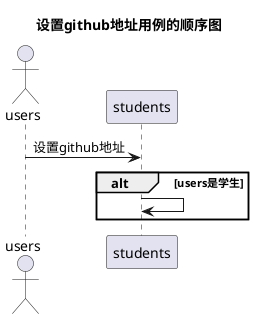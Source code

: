 @startuml
title 设置github地址用例的顺序图
actor users
users -> students: 设置github地址
alt users是学生
        students -> students
end
@enduml